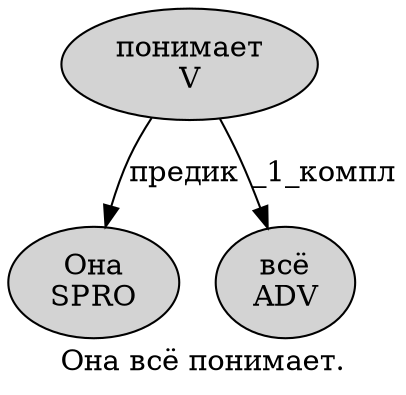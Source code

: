 digraph SENTENCE_1468 {
	graph [label="Она всё понимает."]
	node [style=filled]
		0 [label="Она
SPRO" color="" fillcolor=lightgray penwidth=1 shape=ellipse]
		1 [label="всё
ADV" color="" fillcolor=lightgray penwidth=1 shape=ellipse]
		2 [label="понимает
V" color="" fillcolor=lightgray penwidth=1 shape=ellipse]
			2 -> 0 [label="предик"]
			2 -> 1 [label="_1_компл"]
}
